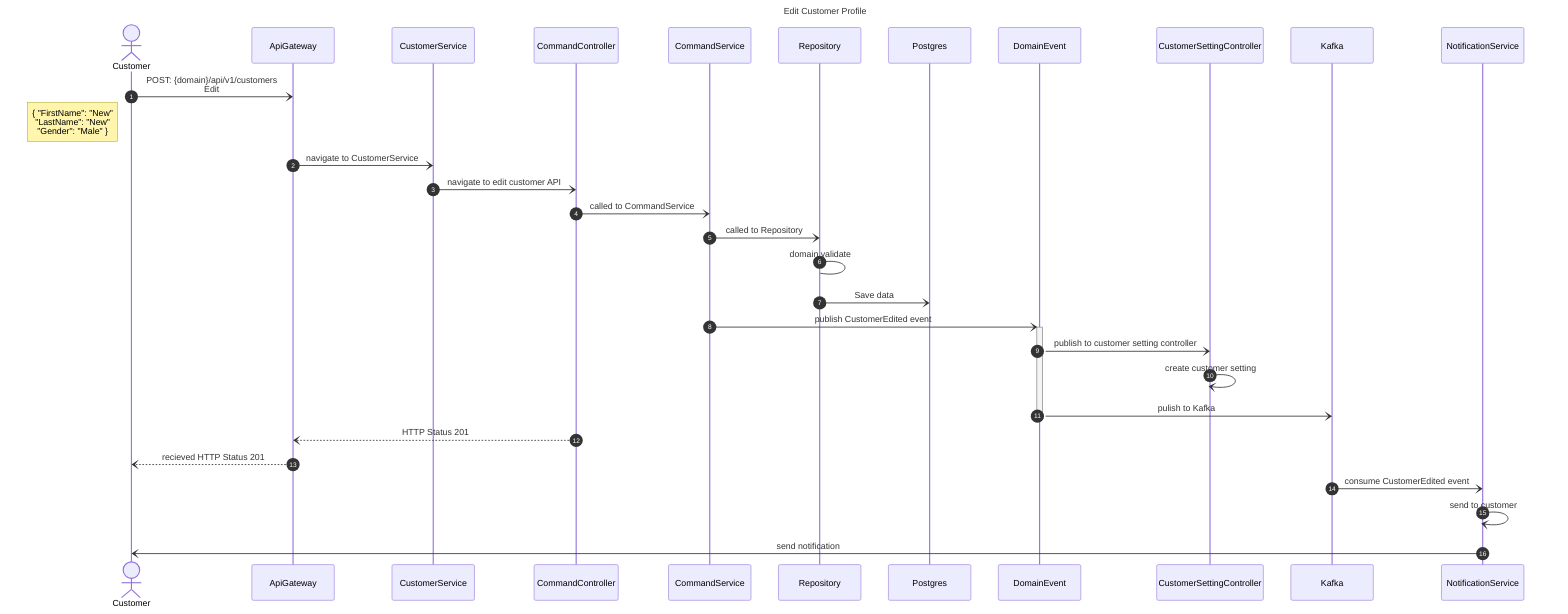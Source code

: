 ---
title: Edit Customer Profile
---
sequenceDiagram
    autonumber
    actor c as Customer
    participant api as ApiGateway    


    participant cs as CustomerService    
    participant csCont as CommandController
    participant csServ as CommandService
    participant csRepo as Repository
    participant csDb as Postgres
    participant event as DomainEvent
    participant csetting as CustomerSettingController
    participant rb as Kafka
    participant nf as NotificationService




    c -) api: POST: {domain}/api/v1/customers <br> Edit
    Note left of c: { "FirstName": "New" <br> "LastName": "New" <br> "Gender": "Male" }
    api -) cs: navigate to CustomerService

    cs -) csCont: navigate to edit customer API

    csCont -) csServ: called to CommandService


    csServ -) csRepo: called to Repository
    csRepo -> csRepo: domain validate

    csRepo -) csDb: Save data
    
    csServ -)+ event: publish CustomerEdited event
    event -) csetting: publish to customer setting controller
    csetting -) csetting: create customer setting
    event -) -rb: pulish to Kafka
    csCont --) api: HTTP Status 201
    api --) c: recieved HTTP Status 201

    rb -) nf: consume CustomerEdited event
    nf -) nf: send to customer
    nf -) c: send notification